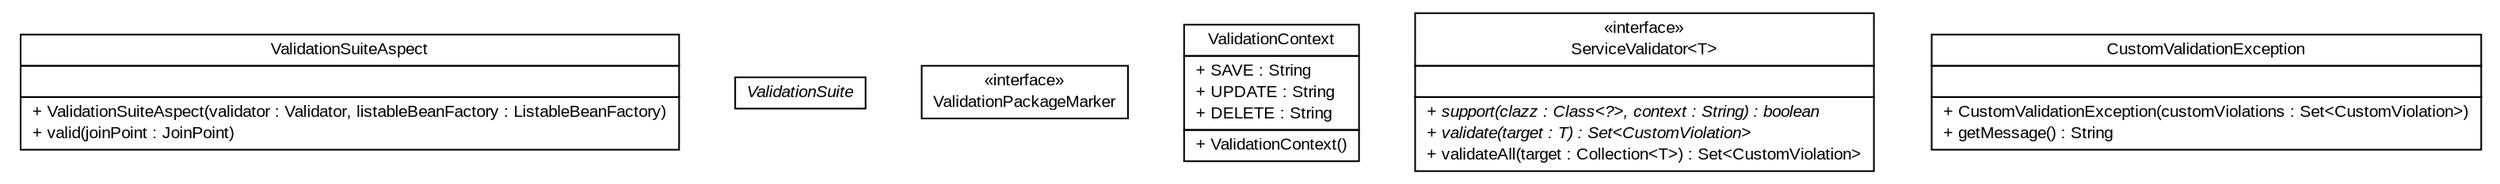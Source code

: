 #!/usr/local/bin/dot
#
# Class diagram 
# Generated by UMLGraph version R5_6 (http://www.umlgraph.org/)
#

digraph G {
	edge [fontname="arial",fontsize=10,labelfontname="arial",labelfontsize=10];
	node [fontname="arial",fontsize=10,shape=plaintext];
	nodesep=0.25;
	ranksep=0.5;
	// br.gov.to.sefaz.business.service.validation.ValidationSuiteAspect
	c161 [label=<<table title="br.gov.to.sefaz.business.service.validation.ValidationSuiteAspect" border="0" cellborder="1" cellspacing="0" cellpadding="2" port="p" href="./ValidationSuiteAspect.html">
		<tr><td><table border="0" cellspacing="0" cellpadding="1">
<tr><td align="center" balign="center"> ValidationSuiteAspect </td></tr>
		</table></td></tr>
		<tr><td><table border="0" cellspacing="0" cellpadding="1">
<tr><td align="left" balign="left">  </td></tr>
		</table></td></tr>
		<tr><td><table border="0" cellspacing="0" cellpadding="1">
<tr><td align="left" balign="left"> + ValidationSuiteAspect(validator : Validator, listableBeanFactory : ListableBeanFactory) </td></tr>
<tr><td align="left" balign="left"> + valid(joinPoint : JoinPoint) </td></tr>
		</table></td></tr>
		</table>>, URL="./ValidationSuiteAspect.html", fontname="arial", fontcolor="black", fontsize=10.0];
	// br.gov.to.sefaz.business.service.validation.ValidationSuite
	c162 [label=<<table title="br.gov.to.sefaz.business.service.validation.ValidationSuite" border="0" cellborder="1" cellspacing="0" cellpadding="2" port="p" href="./ValidationSuite.html">
		<tr><td><table border="0" cellspacing="0" cellpadding="1">
<tr><td align="center" balign="center"><font face="arial italic"> ValidationSuite </font></td></tr>
		</table></td></tr>
		</table>>, URL="./ValidationSuite.html", fontname="arial", fontcolor="black", fontsize=10.0];
	// br.gov.to.sefaz.business.service.validation.ValidationPackageMarker
	c163 [label=<<table title="br.gov.to.sefaz.business.service.validation.ValidationPackageMarker" border="0" cellborder="1" cellspacing="0" cellpadding="2" port="p" href="./ValidationPackageMarker.html">
		<tr><td><table border="0" cellspacing="0" cellpadding="1">
<tr><td align="center" balign="center"> &#171;interface&#187; </td></tr>
<tr><td align="center" balign="center"> ValidationPackageMarker </td></tr>
		</table></td></tr>
		</table>>, URL="./ValidationPackageMarker.html", fontname="arial", fontcolor="black", fontsize=10.0];
	// br.gov.to.sefaz.business.service.validation.ValidationContext
	c164 [label=<<table title="br.gov.to.sefaz.business.service.validation.ValidationContext" border="0" cellborder="1" cellspacing="0" cellpadding="2" port="p" href="./ValidationContext.html">
		<tr><td><table border="0" cellspacing="0" cellpadding="1">
<tr><td align="center" balign="center"> ValidationContext </td></tr>
		</table></td></tr>
		<tr><td><table border="0" cellspacing="0" cellpadding="1">
<tr><td align="left" balign="left"> + SAVE : String </td></tr>
<tr><td align="left" balign="left"> + UPDATE : String </td></tr>
<tr><td align="left" balign="left"> + DELETE : String </td></tr>
		</table></td></tr>
		<tr><td><table border="0" cellspacing="0" cellpadding="1">
<tr><td align="left" balign="left"> + ValidationContext() </td></tr>
		</table></td></tr>
		</table>>, URL="./ValidationContext.html", fontname="arial", fontcolor="black", fontsize=10.0];
	// br.gov.to.sefaz.business.service.validation.ServiceValidator<T>
	c165 [label=<<table title="br.gov.to.sefaz.business.service.validation.ServiceValidator" border="0" cellborder="1" cellspacing="0" cellpadding="2" port="p" href="./ServiceValidator.html">
		<tr><td><table border="0" cellspacing="0" cellpadding="1">
<tr><td align="center" balign="center"> &#171;interface&#187; </td></tr>
<tr><td align="center" balign="center"> ServiceValidator&lt;T&gt; </td></tr>
		</table></td></tr>
		<tr><td><table border="0" cellspacing="0" cellpadding="1">
<tr><td align="left" balign="left">  </td></tr>
		</table></td></tr>
		<tr><td><table border="0" cellspacing="0" cellpadding="1">
<tr><td align="left" balign="left"><font face="arial italic" point-size="10.0"> + support(clazz : Class&lt;?&gt;, context : String) : boolean </font></td></tr>
<tr><td align="left" balign="left"><font face="arial italic" point-size="10.0"> + validate(target : T) : Set&lt;CustomViolation&gt; </font></td></tr>
<tr><td align="left" balign="left"> + validateAll(target : Collection&lt;T&gt;) : Set&lt;CustomViolation&gt; </td></tr>
		</table></td></tr>
		</table>>, URL="./ServiceValidator.html", fontname="arial", fontcolor="black", fontsize=10.0];
	// br.gov.to.sefaz.business.service.validation.CustomValidationException
	c166 [label=<<table title="br.gov.to.sefaz.business.service.validation.CustomValidationException" border="0" cellborder="1" cellspacing="0" cellpadding="2" port="p" href="./CustomValidationException.html">
		<tr><td><table border="0" cellspacing="0" cellpadding="1">
<tr><td align="center" balign="center"> CustomValidationException </td></tr>
		</table></td></tr>
		<tr><td><table border="0" cellspacing="0" cellpadding="1">
<tr><td align="left" balign="left">  </td></tr>
		</table></td></tr>
		<tr><td><table border="0" cellspacing="0" cellpadding="1">
<tr><td align="left" balign="left"> + CustomValidationException(customViolations : Set&lt;CustomViolation&gt;) </td></tr>
<tr><td align="left" balign="left"> + getMessage() : String </td></tr>
		</table></td></tr>
		</table>>, URL="./CustomValidationException.html", fontname="arial", fontcolor="black", fontsize=10.0];
}

